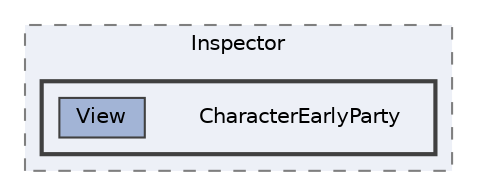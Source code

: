 digraph "C:/Users/むずでょ/Documents/Unity Projects/RMU-1-00-00-Research/Assets/RPGMaker/Codebase/Editor/Inspector/CharacterEarlyParty"
{
 // LATEX_PDF_SIZE
  bgcolor="transparent";
  edge [fontname=Helvetica,fontsize=10,labelfontname=Helvetica,labelfontsize=10];
  node [fontname=Helvetica,fontsize=10,shape=box,height=0.2,width=0.4];
  compound=true
  subgraph clusterdir_556927790365328304c22c636a104915 {
    graph [ bgcolor="#edf0f7", pencolor="grey50", label="Inspector", fontname=Helvetica,fontsize=10 style="filled,dashed", URL="dir_556927790365328304c22c636a104915.html",tooltip=""]
  subgraph clusterdir_ddca7bc8da668dc7e7e2320d107c400a {
    graph [ bgcolor="#edf0f7", pencolor="grey25", label="", fontname=Helvetica,fontsize=10 style="filled,bold", URL="dir_ddca7bc8da668dc7e7e2320d107c400a.html",tooltip=""]
    dir_ddca7bc8da668dc7e7e2320d107c400a [shape=plaintext, label="CharacterEarlyParty"];
  dir_0953248b89b2a908440ce174a9de62e3 [label="View", fillcolor="#a2b4d6", color="grey25", style="filled", URL="dir_0953248b89b2a908440ce174a9de62e3.html",tooltip=""];
  }
  }
}
